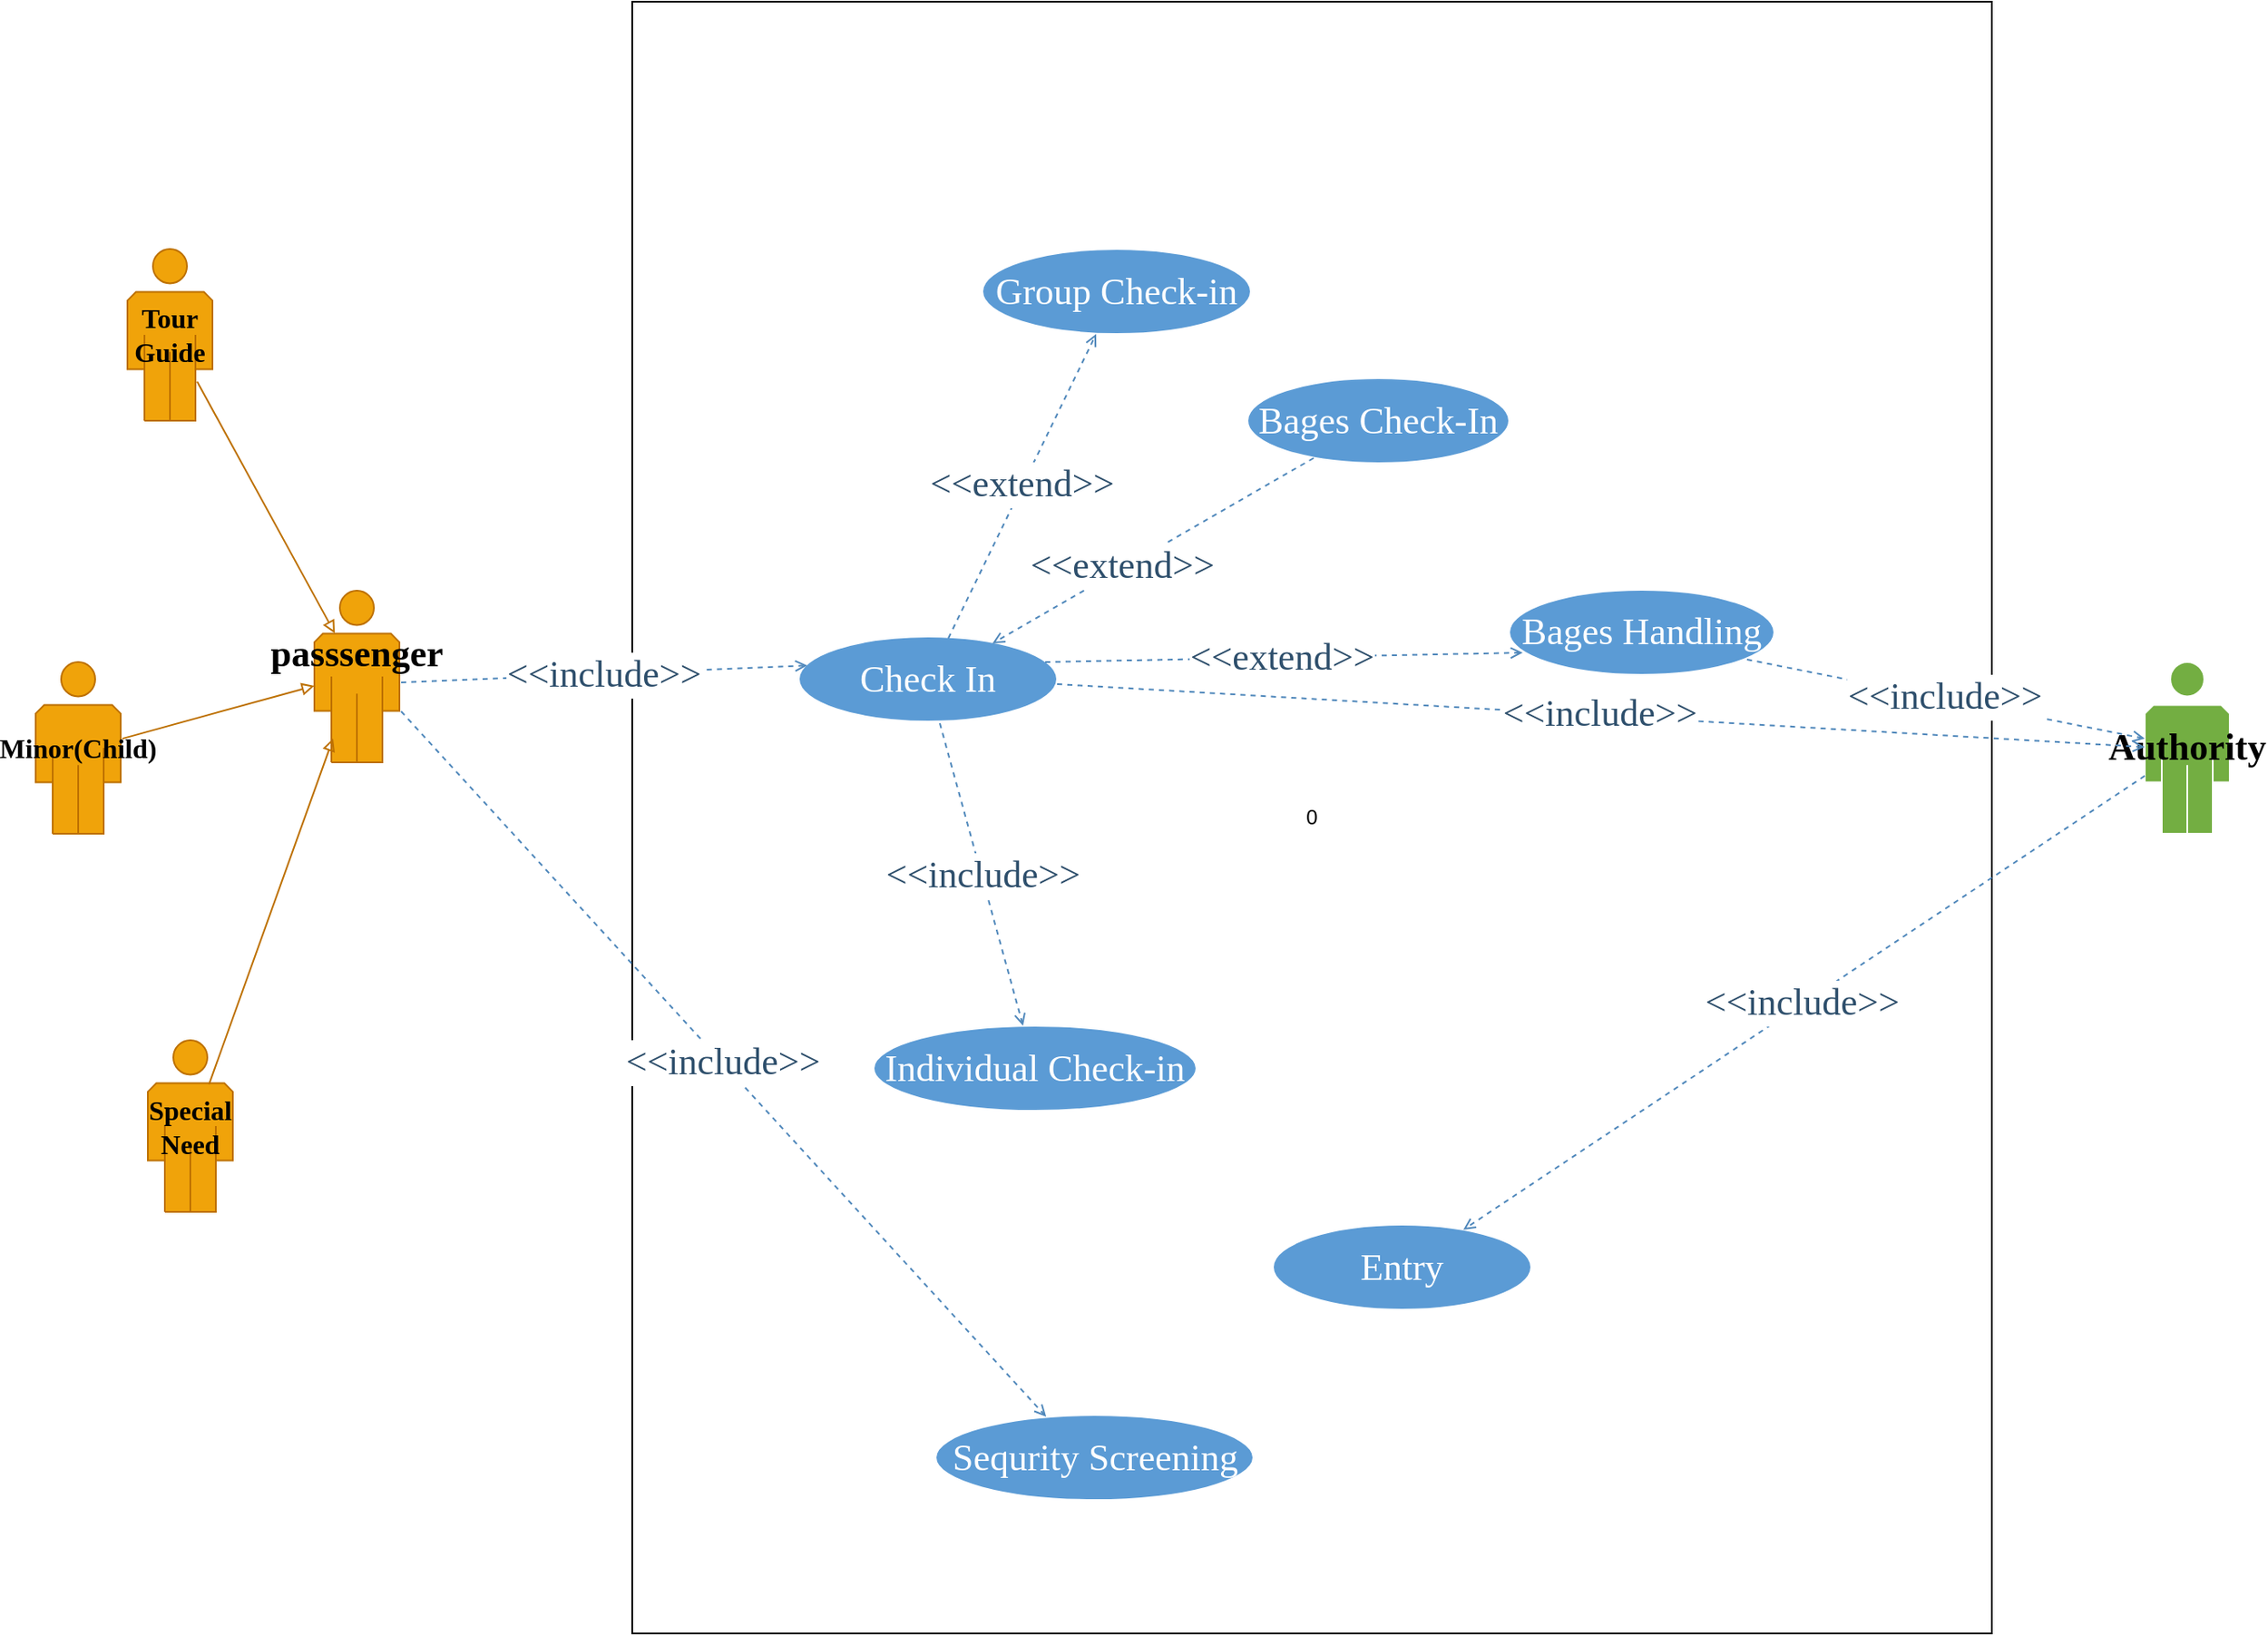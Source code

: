 <mxfile version="11.3.0" type="device" pages="1"><diagram name="Page-1" id="Page-1"><mxGraphModel dx="4" dy="436" grid="1" gridSize="10" guides="1" tooltips="1" connect="1" arrows="1" fold="1" page="1" pageScale="1" pageWidth="850" pageHeight="1100" math="0" shadow="0"><root><mxCell id="0"/><mxCell id="1" parent="0"/><mxCell id="DVGpGRg1lWQ58CmqVRwa-39" value="0" style="rounded=0;whiteSpace=wrap;html=1;" parent="1" vertex="1"><mxGeometry x="1520" y="80" width="800" height="960" as="geometry"/></mxCell><mxCell id="9" value="&lt;span style=&quot;font-family: &amp;#34;calibri&amp;#34; ; font-size: 16px ; white-space: normal&quot;&gt;&lt;font color=&quot;#000000&quot;&gt;&lt;b&gt;Tour Guide&lt;/b&gt;&lt;/font&gt;&lt;/span&gt;" style="vsdxID=1;fillColor=#f0a30a;shape=stencil(tZTNDoIwDICfZkeSsQXFM+J7LDJgcTJSpuDbu6USgQhBord2/dr1LyU8aUpRS8JoY8FcZKsyWxJ+JIypqpSgrJMITwlPcgOyAHOrMtRr4UkvXc3dR+jQj1HvwugD1ZCifkJWq2qejdaj+wV0K8kXyHCMsmgePaxH++asy2B9XfFmdGkE8ReTjbazux+FXV7E8dLyKTtEBZydCSabAH3HUO1GrZ4Eol0gOtUEYKywylSj7dMCChm4T4Jci+Llh6amlbIePG9O63N9f0nLCe/TkCut8bIM7dNT4p7wDPH0CQ==);strokeColor=#BD7000;labelBackgroundColor=none;rounded=0;html=1;whiteSpace=wrap;fontColor=#ffffff;" parent="1" vertex="1"><mxGeometry x="1223" y="225.5" width="50" height="101" as="geometry"/></mxCell><mxCell id="10" value="&lt;span style=&quot;font-family: &amp;#34;calibri&amp;#34; ; font-size: 16px ; white-space: normal&quot;&gt;&lt;font color=&quot;#000000&quot;&gt;&lt;b&gt;Special Need&lt;/b&gt;&lt;/font&gt;&lt;/span&gt;" style="vsdxID=2;fillColor=#f0a30a;shape=stencil(tZTNDoIwDICfZkeSsQXFM+J7LDJgcTJSpuDbu6USgQhBord2/dr1LyU8aUpRS8JoY8FcZKsyWxJ+JIypqpSgrJMITwlPcgOyAHOrMtRr4UkvXc3dR+jQj1HvwugD1ZCifkJWq2qejdaj+wV0K8kXyHCMsmgePaxH++asy2B9XfFmdGkE8ReTjbazux+FXV7E8dLyKTtEBZydCSabAH3HUO1GrZ4Eol0gOtUEYKywylSj7dMCChm4T4Jci+Llh6amlbIePG9O63N9f0nLCe/TkCut8bIM7dNT4p7wDPH0CQ==);strokeColor=#BD7000;labelBackgroundColor=none;rounded=0;html=1;whiteSpace=wrap;fontColor=#ffffff;" parent="1" vertex="1"><mxGeometry x="1235" y="691" width="50" height="101" as="geometry"/></mxCell><mxCell id="11" value="&lt;span style=&quot;font-family: &amp;#34;calibri&amp;#34; ; font-size: 16px ; white-space: normal&quot;&gt;&lt;font color=&quot;#000000&quot;&gt;&lt;b&gt;Minor(Child)&lt;/b&gt;&lt;/font&gt;&lt;/span&gt;" style="vsdxID=4;fillColor=#f0a30a;shape=stencil(tZTNDoIwDICfZkeSsQXFM+J7LDJgcTJSpuDbu6USgQhBord2/dr1LyU8aUpRS8JoY8FcZKsyWxJ+JIypqpSgrJMITwlPcgOyAHOrMtRr4UkvXc3dR+jQj1HvwugD1ZCifkJWq2qejdaj+wV0K8kXyHCMsmgePaxH++asy2B9XfFmdGkE8ReTjbazux+FXV7E8dLyKTtEBZydCSabAH3HUO1GrZ4Eol0gOtUEYKywylSj7dMCChm4T4Jci+Llh6amlbIePG9O63N9f0nLCe/TkCut8bIM7dNT4p7wDPH0CQ==);strokeColor=#BD7000;labelBackgroundColor=none;rounded=0;html=1;whiteSpace=wrap;fontColor=#ffffff;" parent="1" vertex="1"><mxGeometry x="1169" y="468.5" width="50" height="101" as="geometry"/></mxCell><mxCell id="12" value="&lt;span style=&quot;font-family: &amp;#34;calibri&amp;#34; ; font-size: 22px&quot;&gt;&lt;font color=&quot;#000000&quot;&gt;&lt;b&gt;passsenger&lt;br&gt;&lt;/b&gt;&lt;/font&gt;&lt;br&gt;&lt;/span&gt;" style="vsdxID=6;fillColor=#f0a30a;shape=stencil(tZTNDoIwDICfZkeSsQXFM+J7LDJgcTJSpuDbu6USgQhBord2/dr1LyU8aUpRS8JoY8FcZKsyWxJ+JIypqpSgrJMITwlPcgOyAHOrMtRr4UkvXc3dR+jQj1HvwugD1ZCifkJWq2qejdaj+wV0K8kXyHCMsmgePaxH++asy2B9XfFmdGkE8ReTjbazux+FXV7E8dLyKTtEBZydCSabAH3HUO1GrZ4Eol0gOtUEYKywylSj7dMCChm4T4Jci+Llh6amlbIePG9O63N9f0nLCe/TkCut8bIM7dNT4p7wDPH0CQ==);strokeColor=#BD7000;labelBackgroundColor=none;rounded=0;html=1;whiteSpace=wrap;fontColor=#ffffff;" parent="1" vertex="1"><mxGeometry x="1333" y="426.5" width="50" height="101" as="geometry"/></mxCell><mxCell id="17" value="&lt;font style=&quot;font-size:22px;font-family:Calibri;color:#ffffff;direction:ltr;letter-spacing:0px;line-height:120%;opacity:1&quot;&gt;Individual Check-in&lt;br/&gt;&lt;/font&gt;" style="verticalAlign=middle;align=center;vsdxID=14;fillColor=#5b9bd5;gradientColor=none;shape=stencil(vVHLDsIgEPwajiQI6RfU+h8bu22JCGRB2/69kG1iazx58DazM/vIjjBtmiCi0CplCjecbZ8nYc5Ca+snJJsLEqYTph0C4Ujh4XvmEaqzont41gkL96naodXKrGF6YSfQtUi0OXXDVlqPfJNP6usotUhYbJIUMmQb/GGrAxpRljVycDBuc1hKM2LclX8/7H9nFfB+82Cd45T2+mcspcSRmu4F);strokeColor=#ffffff;labelBackgroundColor=none;rounded=0;html=1;whiteSpace=wrap;" parent="1" vertex="1"><mxGeometry x="1662" y="682.5" width="190" height="50" as="geometry"/></mxCell><mxCell id="18" value="&lt;font style=&quot;font-size:22px;font-family:Calibri;color:#ffffff;direction:ltr;letter-spacing:0px;line-height:120%;opacity:1&quot;&gt;Group Check-in&lt;br/&gt;&lt;/font&gt;" style="verticalAlign=middle;align=center;vsdxID=15;fillColor=#5b9bd5;gradientColor=none;shape=stencil(vVHLDsIgEPwajiQI6RfU+h8bu22JCGRB2/69kG1iazx58DazM/vIjjBtmiCi0CplCjecbZ8nYc5Ca+snJJsLEqYTph0C4Ujh4XvmEaqzont41gkL96naodXKrGF6YSfQtUi0OXXDVlqPfJNP6usotUhYbJIUMmQb/GGrAxpRljVycDBuc1hKM2LclX8/7H9nFfB+82Cd45T2+mcspcSRmu4F);strokeColor=#ffffff;labelBackgroundColor=none;rounded=0;html=1;whiteSpace=wrap;" parent="1" vertex="1"><mxGeometry x="1726" y="225.5" width="158" height="50" as="geometry"/></mxCell><mxCell id="19" value="&lt;font style=&quot;font-size:22px;font-family:Calibri;color:#ffffff;direction:ltr;letter-spacing:0px;line-height:120%;opacity:1&quot;&gt;Sequrity Screening&lt;br/&gt;&lt;/font&gt;" style="verticalAlign=middle;align=center;vsdxID=16;fillColor=#5b9bd5;gradientColor=none;shape=stencil(vVHLDsIgEPwajiQI6RfU+h8bu22JCGRB2/69kG1iazx58DazM/vIjjBtmiCi0CplCjecbZ8nYc5Ca+snJJsLEqYTph0C4Ujh4XvmEaqzont41gkL96naodXKrGF6YSfQtUi0OXXDVlqPfJNP6usotUhYbJIUMmQb/GGrAxpRljVycDBuc1hKM2LclX8/7H9nFfB+82Cd45T2+mcspcSRmu4F);strokeColor=#ffffff;labelBackgroundColor=none;rounded=0;html=1;whiteSpace=wrap;" parent="1" vertex="1"><mxGeometry x="1698.5" y="911.5" width="187" height="50" as="geometry"/></mxCell><mxCell id="20" value="&lt;font style=&quot;font-size:22px;font-family:Calibri;color:#ffffff;direction:ltr;letter-spacing:0px;line-height:120%;opacity:1&quot;&gt;Check In&lt;br/&gt;&lt;/font&gt;" style="verticalAlign=middle;align=center;vsdxID=20;fillColor=#5b9bd5;gradientColor=none;shape=stencil(vVHLDsIgEPwajiQI6RfU+h8bu22JCGRB2/69kG1iazx58DazM/vIjjBtmiCi0CplCjecbZ8nYc5Ca+snJJsLEqYTph0C4Ujh4XvmEaqzont41gkL96naodXKrGF6YSfQtUi0OXXDVlqPfJNP6usotUhYbJIUMmQb/GGrAxpRljVycDBuc1hKM2LclX8/7H9nFfB+82Cd45T2+mcspcSRmu4F);strokeColor=#ffffff;labelBackgroundColor=none;rounded=0;html=1;whiteSpace=wrap;" parent="1" vertex="1"><mxGeometry x="1618" y="453.5" width="152" height="50" as="geometry"/></mxCell><mxCell id="21" value="&lt;font style=&quot;font-size:22px;font-family:Calibri;color:#ffffff;direction:ltr;letter-spacing:0px;line-height:120%;opacity:1&quot;&gt;Bages Handling&lt;br/&gt;&lt;/font&gt;" style="verticalAlign=middle;align=center;vsdxID=31;fillColor=#5b9bd5;gradientColor=none;shape=stencil(vVHLDsIgEPwajiQI6RfU+h8bu22JCGRB2/69kG1iazx58DazM/vIjjBtmiCi0CplCjecbZ8nYc5Ca+snJJsLEqYTph0C4Ujh4XvmEaqzont41gkL96naodXKrGF6YSfQtUi0OXXDVlqPfJNP6usotUhYbJIUMmQb/GGrAxpRljVycDBuc1hKM2LclX8/7H9nFfB+82Cd45T2+mcspcSRmu4F);strokeColor=#ffffff;labelBackgroundColor=none;rounded=0;html=1;whiteSpace=wrap;" parent="1" vertex="1"><mxGeometry x="2036" y="426" width="156" height="50" as="geometry"/></mxCell><mxCell id="22" value="&lt;font style=&quot;font-size:22px;font-family:Calibri;color:#ffffff;direction:ltr;letter-spacing:0px;line-height:120%;opacity:1&quot;&gt;Bages Check-In&lt;br/&gt;&lt;/font&gt;" style="verticalAlign=middle;align=center;vsdxID=32;fillColor=#5b9bd5;gradientColor=none;shape=stencil(vVHLDsIgEPwajiQI6RfU+h8bu22JCGRB2/69kG1iazx58DazM/vIjjBtmiCi0CplCjecbZ8nYc5Ca+snJJsLEqYTph0C4Ujh4XvmEaqzont41gkL96naodXKrGF6YSfQtUi0OXXDVlqPfJNP6usotUhYbJIUMmQb/GGrAxpRljVycDBuc1hKM2LclX8/7H9nFfB+82Cd45T2+mcspcSRmu4F);strokeColor=#ffffff;labelBackgroundColor=none;rounded=0;html=1;whiteSpace=wrap;" parent="1" vertex="1"><mxGeometry x="1882" y="301.5" width="154" height="50" as="geometry"/></mxCell><mxCell id="23" value="&lt;font style=&quot;font-size:22px;font-family:Calibri;color:#ffffff;direction:ltr;letter-spacing:0px;line-height:120%;opacity:1&quot;&gt;Entry&lt;br/&gt;&lt;/font&gt;" style="verticalAlign=middle;align=center;vsdxID=37;fillColor=#5b9bd5;gradientColor=none;shape=stencil(vVHLDsIgEPwajiQI6RfU+h8bu22JCGRB2/69kG1iazx58DazM/vIjjBtmiCi0CplCjecbZ8nYc5Ca+snJJsLEqYTph0C4Ujh4XvmEaqzont41gkL96naodXKrGF6YSfQtUi0OXXDVlqPfJNP6usotUhYbJIUMmQb/GGrAxpRljVycDBuc1hKM2LclX8/7H9nFfB+82Cd45T2+mcspcSRmu4F);strokeColor=#ffffff;labelBackgroundColor=none;rounded=0;html=1;whiteSpace=wrap;" parent="1" vertex="1"><mxGeometry x="1897" y="799.5" width="152" height="50" as="geometry"/></mxCell><mxCell id="24" value="&lt;span style=&quot;font-family: &amp;#34;calibri&amp;#34; ; font-size: 22px ; white-space: normal&quot;&gt;&lt;b&gt;Authority&lt;/b&gt;&lt;/span&gt;" style="vsdxID=52;fillColor=#73ae42;gradientColor=none;shape=stencil(tZTNDoIwDICfZkeSsQXFM+J7LDJgcTJSpuDbu6USgQhBord2/dr1LyU8aUpRS8JoY8FcZKsyWxJ+JIypqpSgrJMITwlPcgOyAHOrMtRr4UkvXc3dR+jQj1HvwugD1ZCifkJWq2qejdaj+wV0K8kXyHCMsmgePaxH++asy2B9XfFmdGkE8ReTjbazux+FXV7E8dLyKTtEBZydCSabAH3HUO1GrZ4Eol0gOtUEYKywylSj7dMCChm4T4Jci+Llh6amlbIePG9O63N9f0nLCe/TkCut8bIM7dNT4p7wDPH0CQ==);strokeColor=#ffffff;labelBackgroundColor=none;rounded=0;html=1;whiteSpace=wrap;" parent="1" vertex="1"><mxGeometry x="2410" y="468.5" width="50" height="101" as="geometry"/></mxCell><mxCell id="26" value="&lt;font style=&quot;font-size:22px;font-family:Calibri;color:#2e4f6c;direction:ltr;letter-spacing:0px;line-height:120%;opacity:1&quot;&gt;&amp;lt;&amp;lt;include&amp;gt;&amp;gt;&lt;br/&gt;&lt;/font&gt;" style="vsdxID=61;edgeStyle=none;dashed=1;startArrow=none;endArrow=open;startSize=5;endSize=5;strokeColor=#5088bb;spacingTop=0;spacingBottom=0;spacingLeft=0;spacingRight=0;verticalAlign=middle;html=1;labelBackgroundColor=#ffffff;rounded=0;align=center;exitX=1;exitY=0.56;exitDx=0;exitDy=0;exitPerimeter=0;entryX=0;entryY=0.495;entryDx=0;entryDy=0;entryPerimeter=0;" parent="1" source="20" target="24" edge="1"><mxGeometry relative="1" as="geometry"><mxPoint x="-1" y="-1" as="offset"/><Array as="points"/></mxGeometry></mxCell><mxCell id="27" value="&lt;font style=&quot;font-size:22px;font-family:Calibri;color:#2e4f6c;direction:ltr;letter-spacing:0px;line-height:120%;opacity:1&quot;&gt;&amp;lt;&amp;lt;include&amp;gt;&amp;gt;&lt;br/&gt;&lt;/font&gt;" style="vsdxID=56;edgeStyle=none;dashed=1;startArrow=none;endArrow=open;startSize=5;endSize=5;strokeColor=#5088bb;spacingTop=0;spacingBottom=0;spacingLeft=0;spacingRight=0;verticalAlign=middle;html=1;labelBackgroundColor=#ffffff;rounded=0;align=center;exitX=0.897;exitY=0.82;exitDx=0;exitDy=0;exitPerimeter=0;entryX=0;entryY=0.446;entryDx=0;entryDy=0;entryPerimeter=0;" parent="1" source="21" target="24" edge="1"><mxGeometry relative="1" as="geometry"><mxPoint x="-1" y="-1" as="offset"/><Array as="points"/></mxGeometry></mxCell><mxCell id="28" value="&lt;font style=&quot;font-size:22px;font-family:Calibri;color:#2e4f6c;direction:ltr;letter-spacing:0px;line-height:120%;opacity:1&quot;&gt;&amp;lt;&amp;lt;include&amp;gt;&amp;gt;&lt;br/&gt;&lt;/font&gt;" style="vsdxID=53;edgeStyle=none;dashed=1;startArrow=none;endArrow=open;startSize=5;endSize=5;strokeColor=#5088bb;spacingTop=0;spacingBottom=0;spacingLeft=0;spacingRight=0;verticalAlign=middle;html=1;labelBackgroundColor=#ffffff;rounded=0;align=center;exitX=0;exitY=0.663;exitDx=0;exitDy=0;exitPerimeter=0;entryX=0.737;entryY=0.06;entryDx=0;entryDy=0;entryPerimeter=0;" parent="1" source="24" target="23" edge="1"><mxGeometry relative="1" as="geometry"><mxPoint x="-1" as="offset"/><Array as="points"/></mxGeometry></mxCell><mxCell id="29" value="&lt;font style=&quot;font-size:22px;font-family:Calibri;color:#2e4f6c;direction:ltr;letter-spacing:0px;line-height:120%;opacity:1&quot;&gt;&amp;lt;&amp;lt;extend&amp;gt;&amp;gt;&lt;br/&gt;&lt;/font&gt;" style="vsdxID=51;edgeStyle=none;dashed=1;startArrow=none;endArrow=open;startSize=5;endSize=5;strokeColor=#5088bb;spacingTop=0;spacingBottom=0;spacingLeft=0;spacingRight=0;verticalAlign=middle;html=1;labelBackgroundColor=#ffffff;rounded=0;align=center;exitX=0.579;exitY=0.02;exitDx=0;exitDy=0;exitPerimeter=0;entryX=0.424;entryY=1;entryDx=0;entryDy=0;entryPerimeter=0;" parent="1" source="20" target="18" edge="1"><mxGeometry relative="1" as="geometry"><mxPoint y="-1" as="offset"/><Array as="points"/></mxGeometry></mxCell><mxCell id="30" value="&lt;font style=&quot;font-size:22px;font-family:Calibri;color:#2e4f6c;direction:ltr;letter-spacing:0px;line-height:120%;opacity:1&quot;&gt;&amp;lt;&amp;lt;include&amp;gt;&amp;gt;&lt;br/&gt;&lt;/font&gt;" style="vsdxID=50;edgeStyle=none;dashed=1;startArrow=none;endArrow=open;startSize=5;endSize=5;strokeColor=#5088bb;spacingTop=0;spacingBottom=0;spacingLeft=0;spacingRight=0;verticalAlign=middle;html=1;labelBackgroundColor=#ffffff;rounded=0;align=center;exitX=0.546;exitY=1.02;exitDx=0;exitDy=0;exitPerimeter=0;entryX=0.463;entryY=0;entryDx=0;entryDy=0;entryPerimeter=0;" parent="1" source="20" target="17" edge="1"><mxGeometry relative="1" as="geometry"><mxPoint as="offset"/><Array as="points"/></mxGeometry></mxCell><mxCell id="31" value="&lt;font style=&quot;font-size:22px;font-family:Calibri;color:#2e4f6c;direction:ltr;letter-spacing:0px;line-height:120%;opacity:1&quot;&gt;&amp;lt;&amp;lt;extend&amp;gt;&amp;gt;&lt;br/&gt;&lt;/font&gt;" style="vsdxID=35;edgeStyle=none;dashed=1;startArrow=none;endArrow=open;startSize=5;endSize=5;strokeColor=#5088bb;spacingTop=0;spacingBottom=0;spacingLeft=0;spacingRight=0;verticalAlign=middle;html=1;labelBackgroundColor=#ffffff;rounded=0;align=center;exitX=0.954;exitY=0.3;exitDx=0;exitDy=0;exitPerimeter=0;entryX=0.051;entryY=0.74;entryDx=0;entryDy=0;entryPerimeter=0;" parent="1" source="20" target="21" edge="1"><mxGeometry relative="1" as="geometry"><mxPoint x="-1" as="offset"/><Array as="points"/></mxGeometry></mxCell><mxCell id="32" value="&lt;font style=&quot;font-size:22px;font-family:Calibri;color:#2e4f6c;direction:ltr;letter-spacing:0px;line-height:120%;opacity:1&quot;&gt;&amp;lt;&amp;lt;extend&amp;gt;&amp;gt;&lt;br/&gt;&lt;/font&gt;" style="vsdxID=34;edgeStyle=none;dashed=1;startArrow=none;endArrow=open;startSize=5;endSize=5;strokeColor=#5088bb;spacingTop=0;spacingBottom=0;spacingLeft=0;spacingRight=0;verticalAlign=middle;html=1;labelBackgroundColor=#ffffff;rounded=0;align=center;exitX=0.253;exitY=0.94;exitDx=0;exitDy=0;exitPerimeter=0;entryX=0.75;entryY=0.08;entryDx=0;entryDy=0;entryPerimeter=0;" parent="1" source="22" target="20" edge="1"><mxGeometry relative="1" as="geometry"><mxPoint x="-19" y="9" as="offset"/><Array as="points"/></mxGeometry></mxCell><mxCell id="33" value="&lt;font style=&quot;font-size:22px;font-family:Calibri;color:#2e4f6c;direction:ltr;letter-spacing:0px;line-height:120%;opacity:1&quot;&gt;&amp;lt;&amp;lt;include&amp;gt;&amp;gt;&lt;br/&gt;&lt;/font&gt;" style="vsdxID=25;edgeStyle=none;dashed=1;startArrow=none;endArrow=open;startSize=5;endSize=5;strokeColor=#5088bb;spacingTop=0;spacingBottom=0;spacingLeft=0;spacingRight=0;verticalAlign=middle;html=1;labelBackgroundColor=#ffffff;rounded=0;align=center;exitX=1.02;exitY=0.703;exitDx=0;exitDy=0;exitPerimeter=0;entryX=0.348;entryY=0.02;entryDx=0;entryDy=0;entryPerimeter=0;" parent="1" source="12" target="19" edge="1"><mxGeometry relative="1" as="geometry"><mxPoint x="-1" y="-1" as="offset"/><Array as="points"/></mxGeometry></mxCell><mxCell id="34" style="vsdxID=17;edgeStyle=none;startArrow=none;endFill=0;endArrow=block;startSize=5;endSize=5;strokeColor=#BD7000;spacingTop=0;spacingBottom=0;spacingLeft=0;spacingRight=0;verticalAlign=middle;html=1;labelBackgroundColor=#ffffff;rounded=0;exitX=0.82;exitY=0.772;exitDx=0;exitDy=0;exitPerimeter=0;entryX=0.24;entryY=0.248;entryDx=0;entryDy=0;entryPerimeter=0;fillColor=#f0a30a;" parent="1" source="9" target="12" edge="1"><mxGeometry relative="1" as="geometry"><mxPoint as="offset"/><Array as="points"/></mxGeometry></mxCell><mxCell id="35" style="vsdxID=18;edgeStyle=none;startArrow=none;endFill=0;endArrow=block;startSize=5;endSize=5;strokeColor=#BD7000;spacingTop=0;spacingBottom=0;spacingLeft=0;spacingRight=0;verticalAlign=middle;html=1;labelBackgroundColor=#ffffff;rounded=0;exitX=1.02;exitY=0.446;exitDx=0;exitDy=0;exitPerimeter=0;entryX=0;entryY=0.554;entryDx=0;entryDy=0;entryPerimeter=0;fillColor=#f0a30a;" parent="1" source="11" target="12" edge="1"><mxGeometry relative="1" as="geometry"><mxPoint x="-1" as="offset"/><Array as="points"/></mxGeometry></mxCell><mxCell id="36" style="vsdxID=19;edgeStyle=none;startArrow=none;endFill=0;endArrow=block;startSize=5;endSize=5;strokeColor=#BD7000;spacingTop=0;spacingBottom=0;spacingLeft=0;spacingRight=0;verticalAlign=middle;html=1;labelBackgroundColor=#ffffff;rounded=0;exitX=0.72;exitY=0.257;exitDx=0;exitDy=0;exitPerimeter=0;entryX=0.22;entryY=0.861;entryDx=0;entryDy=0;entryPerimeter=0;fillColor=#f0a30a;" parent="1" source="10" target="12" edge="1"><mxGeometry relative="1" as="geometry"><mxPoint x="-1" as="offset"/><Array as="points"/></mxGeometry></mxCell><mxCell id="37" value="&lt;font style=&quot;font-size:22px;font-family:Calibri;color:#2e4f6c;direction:ltr;letter-spacing:0px;line-height:120%;opacity:1&quot;&gt;&amp;lt;&amp;lt;include&amp;gt;&amp;gt;&lt;br/&gt;&lt;/font&gt;" style="vsdxID=24;edgeStyle=none;dashed=1;startArrow=none;endArrow=open;startSize=5;endSize=5;strokeColor=#5088bb;spacingTop=0;spacingBottom=0;spacingLeft=0;spacingRight=0;verticalAlign=middle;html=1;labelBackgroundColor=#ffffff;rounded=0;align=center;exitX=1.02;exitY=0.535;exitDx=0;exitDy=0;exitPerimeter=0;entryX=0.033;entryY=0.34;entryDx=0;entryDy=0;entryPerimeter=0;" parent="1" source="12" target="20" edge="1"><mxGeometry relative="1" as="geometry"><mxPoint as="offset"/><Array as="points"/></mxGeometry></mxCell><mxCell id="2" value="Container" parent="0"/></root></mxGraphModel></diagram></mxfile>